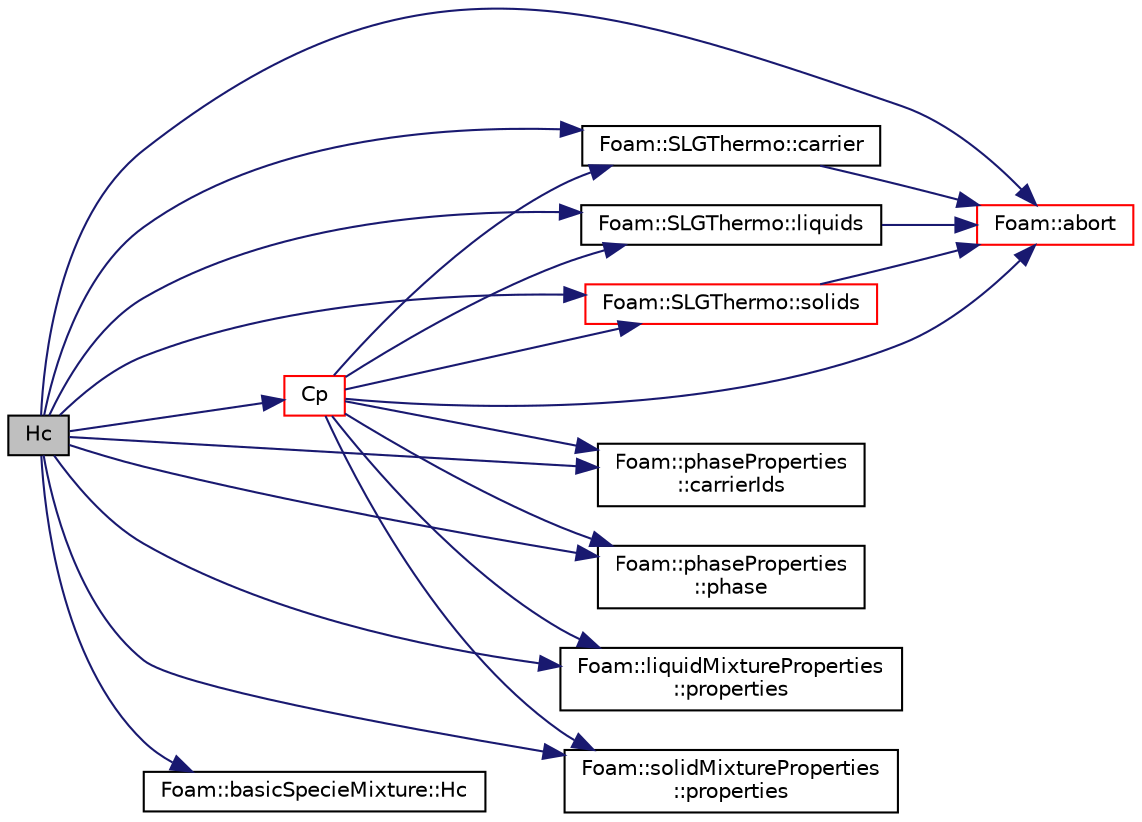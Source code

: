 digraph "Hc"
{
  bgcolor="transparent";
  edge [fontname="Helvetica",fontsize="10",labelfontname="Helvetica",labelfontsize="10"];
  node [fontname="Helvetica",fontsize="10",shape=record];
  rankdir="LR";
  Node1 [label="Hc",height=0.2,width=0.4,color="black", fillcolor="grey75", style="filled", fontcolor="black"];
  Node1 -> Node2 [color="midnightblue",fontsize="10",style="solid",fontname="Helvetica"];
  Node2 [label="Foam::abort",height=0.2,width=0.4,color="red",URL="$a10909.html#a447107a607d03e417307c203fa5fb44b"];
  Node1 -> Node3 [color="midnightblue",fontsize="10",style="solid",fontname="Helvetica"];
  Node3 [label="Foam::SLGThermo::carrier",height=0.2,width=0.4,color="black",URL="$a02413.html#ad09148d289e10bb0f0264a4623d3822b",tooltip="Return reference to the gaseous components. "];
  Node3 -> Node2 [color="midnightblue",fontsize="10",style="solid",fontname="Helvetica"];
  Node1 -> Node4 [color="midnightblue",fontsize="10",style="solid",fontname="Helvetica"];
  Node4 [label="Foam::phaseProperties\l::carrierIds",height=0.2,width=0.4,color="black",URL="$a01887.html#a0028afea9087dbde48f8ef78a64af4df",tooltip="Return const access to the map to the carrier ids. "];
  Node1 -> Node5 [color="midnightblue",fontsize="10",style="solid",fontname="Helvetica"];
  Node5 [label="Cp",height=0.2,width=0.4,color="red",URL="$a00332.html#a3063f4507c05978b5d0b2ac54b5438b1",tooltip="Return specific heat caoacity for the phase phaseI. "];
  Node5 -> Node6 [color="midnightblue",fontsize="10",style="solid",fontname="Helvetica"];
  Node6 [label="Foam::phaseProperties\l::phase",height=0.2,width=0.4,color="black",URL="$a01887.html#afdc8fb4fa53c19a4bc2aeb2162b2bdf4",tooltip="Return const access to the phase type. "];
  Node5 -> Node4 [color="midnightblue",fontsize="10",style="solid",fontname="Helvetica"];
  Node5 -> Node3 [color="midnightblue",fontsize="10",style="solid",fontname="Helvetica"];
  Node5 -> Node7 [color="midnightblue",fontsize="10",style="solid",fontname="Helvetica"];
  Node7 [label="Foam::SLGThermo::liquids",height=0.2,width=0.4,color="black",URL="$a02413.html#a5380a8807acfea3ce69f4d4386f49f64",tooltip="Return reference to the global (additional) liquids. "];
  Node7 -> Node2 [color="midnightblue",fontsize="10",style="solid",fontname="Helvetica"];
  Node5 -> Node8 [color="midnightblue",fontsize="10",style="solid",fontname="Helvetica"];
  Node8 [label="Foam::liquidMixtureProperties\l::properties",height=0.2,width=0.4,color="black",URL="$a01392.html#a67d9f77fcf67fad544225c6e5243b1e2",tooltip="Return the liquid properties. "];
  Node5 -> Node9 [color="midnightblue",fontsize="10",style="solid",fontname="Helvetica"];
  Node9 [label="Foam::SLGThermo::solids",height=0.2,width=0.4,color="red",URL="$a02413.html#a2b213177f2f399947e0665a223a4001f",tooltip="Return reference to the global (additional) solids. "];
  Node9 -> Node2 [color="midnightblue",fontsize="10",style="solid",fontname="Helvetica"];
  Node5 -> Node10 [color="midnightblue",fontsize="10",style="solid",fontname="Helvetica"];
  Node10 [label="Foam::solidMixtureProperties\l::properties",height=0.2,width=0.4,color="black",URL="$a02452.html#a656489f7b5d2142808254a843c1b9414",tooltip="Return the solidProperties properties. "];
  Node5 -> Node2 [color="midnightblue",fontsize="10",style="solid",fontname="Helvetica"];
  Node1 -> Node11 [color="midnightblue",fontsize="10",style="solid",fontname="Helvetica"];
  Node11 [label="Foam::basicSpecieMixture::Hc",height=0.2,width=0.4,color="black",URL="$a00113.html#aa08b38903f6dd6831524fa033ee2b240",tooltip="Chemical enthalpy [J/kg]. "];
  Node1 -> Node7 [color="midnightblue",fontsize="10",style="solid",fontname="Helvetica"];
  Node1 -> Node6 [color="midnightblue",fontsize="10",style="solid",fontname="Helvetica"];
  Node1 -> Node10 [color="midnightblue",fontsize="10",style="solid",fontname="Helvetica"];
  Node1 -> Node8 [color="midnightblue",fontsize="10",style="solid",fontname="Helvetica"];
  Node1 -> Node9 [color="midnightblue",fontsize="10",style="solid",fontname="Helvetica"];
}
